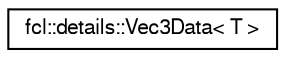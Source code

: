 digraph "Graphical Class Hierarchy"
{
  edge [fontname="FreeSans",fontsize="10",labelfontname="FreeSans",labelfontsize="10"];
  node [fontname="FreeSans",fontsize="10",shape=record];
  rankdir="LR";
  Node1 [label="fcl::details::Vec3Data\< T \>",height=0.2,width=0.4,color="black", fillcolor="white", style="filled",URL="$a00222.html"];
}
